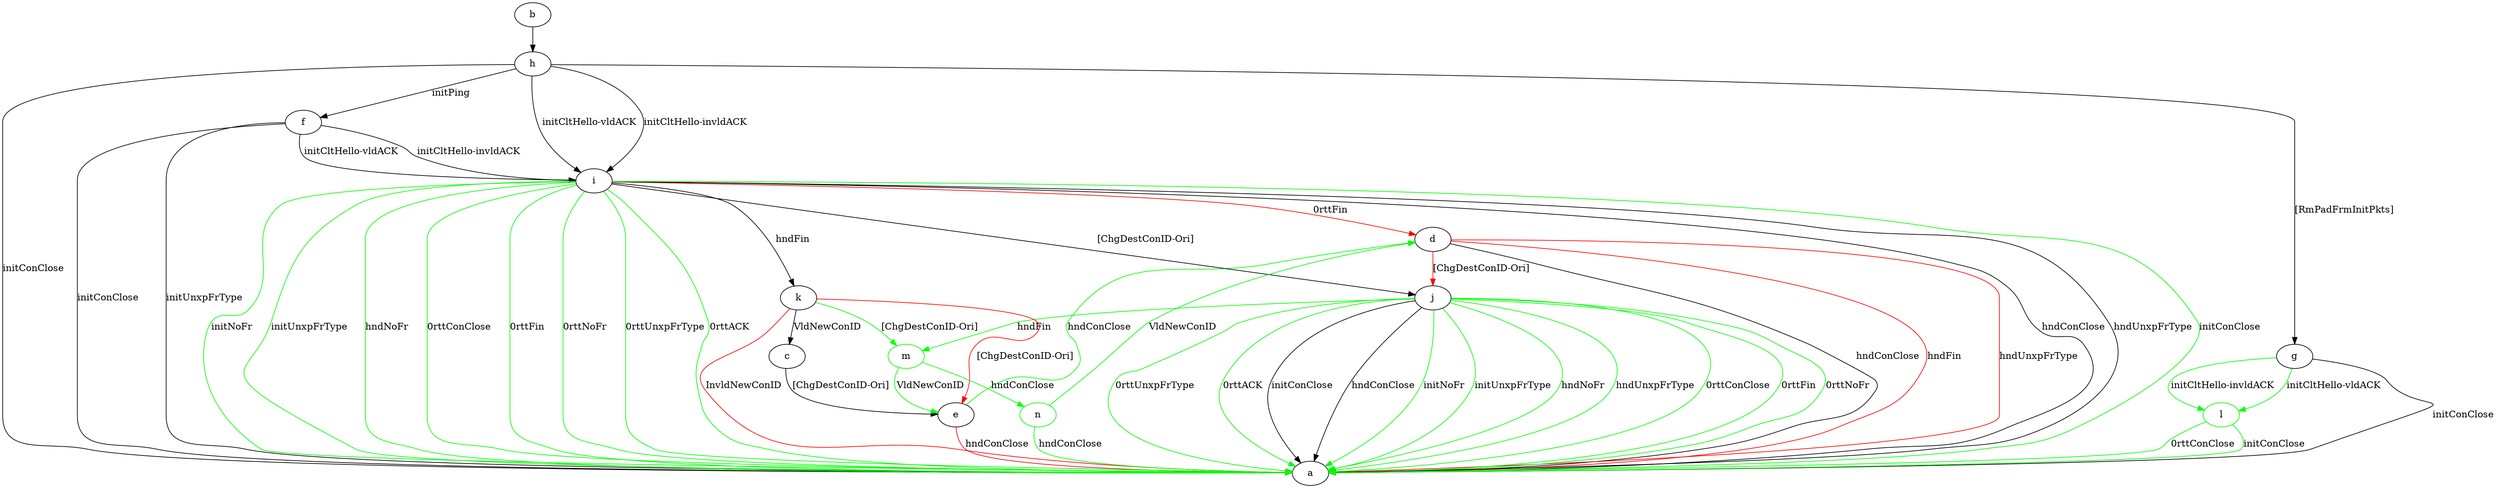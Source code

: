 digraph "" {
	b -> h	[key=0];
	c -> e	[key=0,
		label="[ChgDestConID-Ori] "];
	d -> a	[key=0,
		label="hndConClose "];
	d -> a	[key=1,
		color=red,
		label="hndFin "];
	d -> a	[key=2,
		color=red,
		label="hndUnxpFrType "];
	d -> j	[key=0,
		color=red,
		label="[ChgDestConID-Ori] "];
	e -> a	[key=0,
		color=red,
		label="hndConClose "];
	e -> d	[key=0,
		color=green,
		label="hndConClose "];
	f -> a	[key=0,
		label="initConClose "];
	f -> a	[key=1,
		label="initUnxpFrType "];
	f -> i	[key=0,
		label="initCltHello-vldACK "];
	f -> i	[key=1,
		label="initCltHello-invldACK "];
	g -> a	[key=0,
		label="initConClose "];
	l	[color=green];
	g -> l	[key=0,
		color=green,
		label="initCltHello-vldACK "];
	g -> l	[key=1,
		color=green,
		label="initCltHello-invldACK "];
	h -> a	[key=0,
		label="initConClose "];
	h -> f	[key=0,
		label="initPing "];
	h -> g	[key=0,
		label="[RmPadFrmInitPkts] "];
	h -> i	[key=0,
		label="initCltHello-vldACK "];
	h -> i	[key=1,
		label="initCltHello-invldACK "];
	i -> a	[key=0,
		label="hndConClose "];
	i -> a	[key=1,
		label="hndUnxpFrType "];
	i -> a	[key=2,
		color=green,
		label="initConClose "];
	i -> a	[key=3,
		color=green,
		label="initNoFr "];
	i -> a	[key=4,
		color=green,
		label="initUnxpFrType "];
	i -> a	[key=5,
		color=green,
		label="hndNoFr "];
	i -> a	[key=6,
		color=green,
		label="0rttConClose "];
	i -> a	[key=7,
		color=green,
		label="0rttFin "];
	i -> a	[key=8,
		color=green,
		label="0rttNoFr "];
	i -> a	[key=9,
		color=green,
		label="0rttUnxpFrType "];
	i -> a	[key=10,
		color=green,
		label="0rttACK "];
	i -> d	[key=0,
		color=red,
		label="0rttFin "];
	i -> j	[key=0,
		label="[ChgDestConID-Ori] "];
	i -> k	[key=0,
		label="hndFin "];
	j -> a	[key=0,
		label="initConClose "];
	j -> a	[key=1,
		label="hndConClose "];
	j -> a	[key=2,
		color=green,
		label="initNoFr "];
	j -> a	[key=3,
		color=green,
		label="initUnxpFrType "];
	j -> a	[key=4,
		color=green,
		label="hndNoFr "];
	j -> a	[key=5,
		color=green,
		label="hndUnxpFrType "];
	j -> a	[key=6,
		color=green,
		label="0rttConClose "];
	j -> a	[key=7,
		color=green,
		label="0rttFin "];
	j -> a	[key=8,
		color=green,
		label="0rttNoFr "];
	j -> a	[key=9,
		color=green,
		label="0rttUnxpFrType "];
	j -> a	[key=10,
		color=green,
		label="0rttACK "];
	m	[color=green];
	j -> m	[key=0,
		color=green,
		label="hndFin "];
	k -> a	[key=0,
		color=red,
		label="InvldNewConID "];
	k -> c	[key=0,
		label="VldNewConID "];
	k -> e	[key=0,
		color=red,
		label="[ChgDestConID-Ori] "];
	k -> m	[key=0,
		color=green,
		label="[ChgDestConID-Ori] "];
	l -> a	[key=0,
		color=green,
		label="initConClose "];
	l -> a	[key=1,
		color=green,
		label="0rttConClose "];
	m -> e	[key=0,
		color=green,
		label="VldNewConID "];
	n	[color=green];
	m -> n	[key=0,
		color=green,
		label="hndConClose "];
	n -> a	[key=0,
		color=green,
		label="hndConClose "];
	n -> d	[key=0,
		color=green,
		label="VldNewConID "];
}
